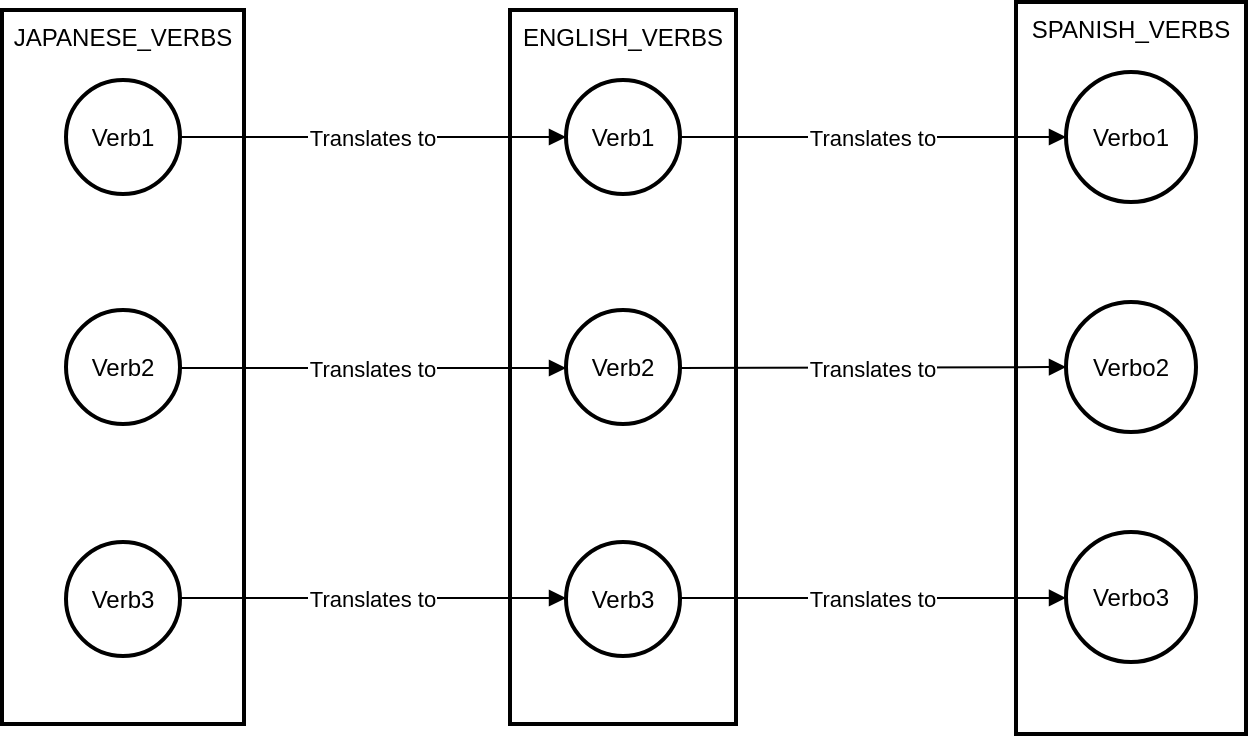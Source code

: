 <mxfile version="24.7.7">
  <diagram name="Página-1" id="7XiWiRjVk1ISmmqC8ChA">
    <mxGraphModel dx="2132" dy="2002" grid="1" gridSize="10" guides="1" tooltips="1" connect="1" arrows="1" fold="1" page="1" pageScale="1" pageWidth="827" pageHeight="1169" math="0" shadow="0">
      <root>
        <mxCell id="0" />
        <mxCell id="1" parent="0" />
        <mxCell id="2" value="SPANISH_VERBS" style="whiteSpace=wrap;strokeWidth=2;verticalAlign=top;" parent="1" vertex="1">
          <mxGeometry x="500" width="115" height="366" as="geometry" />
        </mxCell>
        <mxCell id="3" value="Verbo1" style="ellipse;aspect=fixed;strokeWidth=2;whiteSpace=wrap;" parent="1" vertex="1">
          <mxGeometry x="525" y="35" width="65" height="65" as="geometry" />
        </mxCell>
        <mxCell id="4" value="Verbo2" style="ellipse;aspect=fixed;strokeWidth=2;whiteSpace=wrap;" parent="1" vertex="1">
          <mxGeometry x="525" y="150" width="65" height="65" as="geometry" />
        </mxCell>
        <mxCell id="5" value="Verbo3" style="ellipse;aspect=fixed;strokeWidth=2;whiteSpace=wrap;" parent="1" vertex="1">
          <mxGeometry x="525" y="265" width="65" height="65" as="geometry" />
        </mxCell>
        <mxCell id="6" value="ENGLISH_VERBS" style="whiteSpace=wrap;strokeWidth=2;verticalAlign=top;" parent="1" vertex="1">
          <mxGeometry x="247" y="4" width="113" height="357" as="geometry" />
        </mxCell>
        <mxCell id="7" value="Verb1" style="ellipse;aspect=fixed;strokeWidth=2;whiteSpace=wrap;" parent="1" vertex="1">
          <mxGeometry x="275" y="39" width="57" height="57" as="geometry" />
        </mxCell>
        <mxCell id="8" value="Verb2" style="ellipse;aspect=fixed;strokeWidth=2;whiteSpace=wrap;" parent="1" vertex="1">
          <mxGeometry x="275" y="154" width="57" height="57" as="geometry" />
        </mxCell>
        <mxCell id="9" value="Verb3" style="ellipse;aspect=fixed;strokeWidth=2;whiteSpace=wrap;" parent="1" vertex="1">
          <mxGeometry x="275" y="270" width="57" height="57" as="geometry" />
        </mxCell>
        <mxCell id="10" value="JAPANESE_VERBS" style="whiteSpace=wrap;strokeWidth=2;verticalAlign=top;" parent="1" vertex="1">
          <mxGeometry x="-7" y="4" width="121" height="357" as="geometry" />
        </mxCell>
        <mxCell id="11" value="Verb1" style="ellipse;aspect=fixed;strokeWidth=2;whiteSpace=wrap;" parent="1" vertex="1">
          <mxGeometry x="25" y="39" width="57" height="57" as="geometry" />
        </mxCell>
        <mxCell id="12" value="Verb2" style="ellipse;aspect=fixed;strokeWidth=2;whiteSpace=wrap;" parent="1" vertex="1">
          <mxGeometry x="25" y="154" width="57" height="57" as="geometry" />
        </mxCell>
        <mxCell id="13" value="Verb3" style="ellipse;aspect=fixed;strokeWidth=2;whiteSpace=wrap;" parent="1" vertex="1">
          <mxGeometry x="25" y="270" width="57" height="57" as="geometry" />
        </mxCell>
        <mxCell id="14" value="Translates to" style="curved=1;startArrow=none;endArrow=block;exitX=0.99;exitY=0.5;entryX=0;entryY=0.5;" parent="1" source="11" target="7" edge="1">
          <mxGeometry relative="1" as="geometry">
            <Array as="points" />
          </mxGeometry>
        </mxCell>
        <mxCell id="15" value="Translates to" style="curved=1;startArrow=none;endArrow=block;exitX=0.99;exitY=0.51;entryX=0;entryY=0.51;" parent="1" source="12" target="8" edge="1">
          <mxGeometry relative="1" as="geometry">
            <Array as="points" />
          </mxGeometry>
        </mxCell>
        <mxCell id="16" value="Translates to" style="curved=1;startArrow=none;endArrow=block;exitX=0.99;exitY=0.49;entryX=0;entryY=0.49;" parent="1" source="13" target="9" edge="1">
          <mxGeometry relative="1" as="geometry">
            <Array as="points" />
          </mxGeometry>
        </mxCell>
        <mxCell id="17" value="Translates to" style="curved=1;startArrow=none;endArrow=block;exitX=0.99;exitY=0.5;entryX=-0.01;entryY=0.5;" parent="1" source="7" target="3" edge="1">
          <mxGeometry relative="1" as="geometry">
            <Array as="points" />
          </mxGeometry>
        </mxCell>
        <mxCell id="18" value="Translates to" style="curved=1;startArrow=none;endArrow=block;exitX=0.99;exitY=0.51;entryX=-0.01;entryY=0.5;" parent="1" source="8" target="4" edge="1">
          <mxGeometry relative="1" as="geometry">
            <Array as="points" />
          </mxGeometry>
        </mxCell>
        <mxCell id="19" value="Translates to" style="curved=1;startArrow=none;endArrow=block;exitX=0.99;exitY=0.49;entryX=-0.01;entryY=0.51;" parent="1" source="9" target="5" edge="1">
          <mxGeometry relative="1" as="geometry">
            <Array as="points" />
          </mxGeometry>
        </mxCell>
      </root>
    </mxGraphModel>
  </diagram>
</mxfile>
